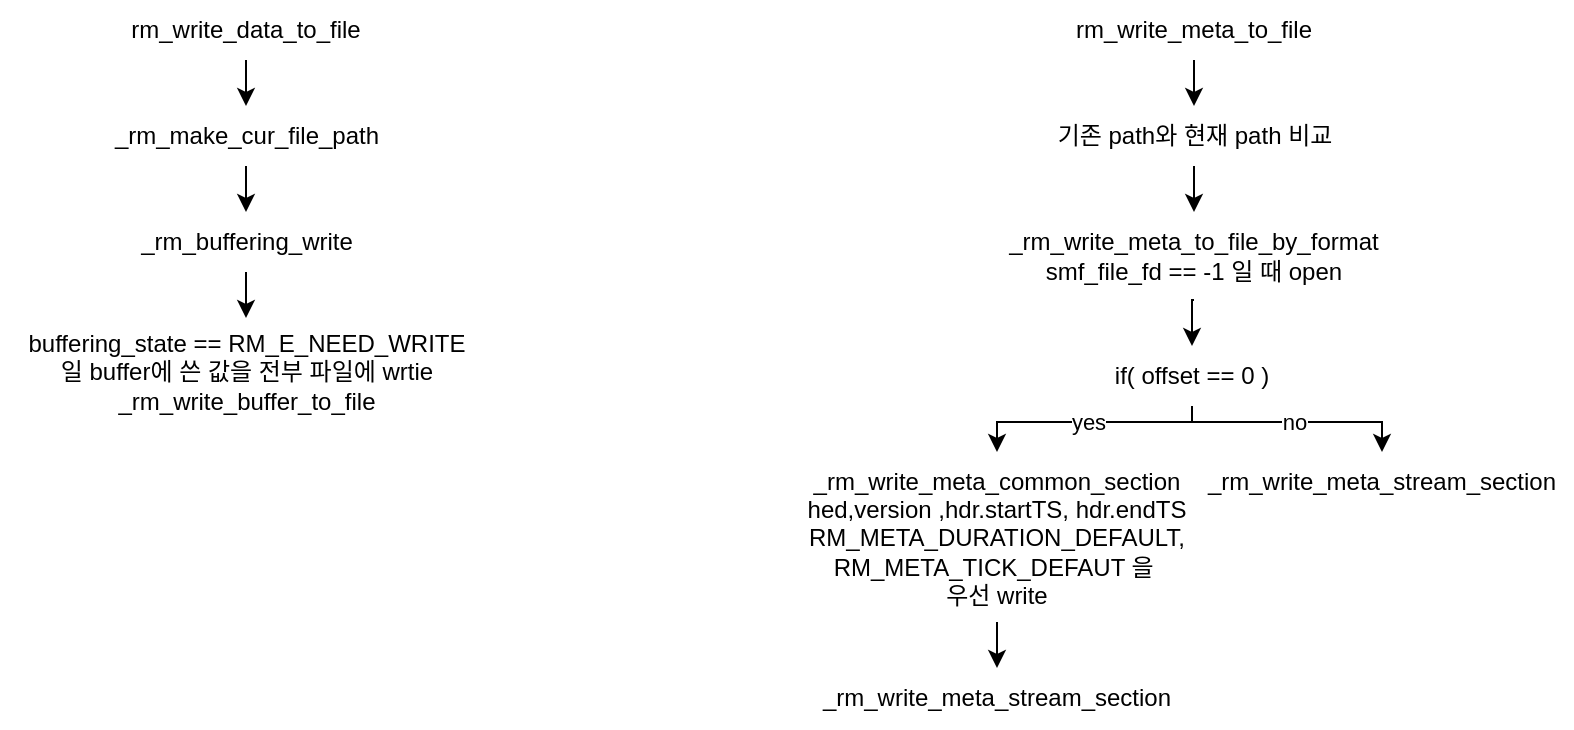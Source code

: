 <mxfile version="21.6.5" type="github">
  <diagram name="페이지-1" id="Zve-fHR-Un429lLLsyZV">
    <mxGraphModel dx="1450" dy="565" grid="0" gridSize="10" guides="1" tooltips="1" connect="1" arrows="1" fold="1" page="0" pageScale="1" pageWidth="827" pageHeight="1169" math="0" shadow="0">
      <root>
        <mxCell id="0" />
        <mxCell id="1" parent="0" />
        <mxCell id="bo2wdk6cWCxJMp5UY7U4-13" style="edgeStyle=orthogonalEdgeStyle;rounded=0;orthogonalLoop=1;jettySize=auto;html=1;exitX=0.5;exitY=1;exitDx=0;exitDy=0;entryX=0.5;entryY=0;entryDx=0;entryDy=0;" edge="1" parent="1" source="bo2wdk6cWCxJMp5UY7U4-1" target="bo2wdk6cWCxJMp5UY7U4-11">
          <mxGeometry relative="1" as="geometry" />
        </mxCell>
        <mxCell id="bo2wdk6cWCxJMp5UY7U4-1" value="rm_write_meta_to_file" style="text;html=1;strokeColor=none;fillColor=none;align=center;verticalAlign=middle;whiteSpace=wrap;rounded=0;" vertex="1" parent="1">
          <mxGeometry x="280" y="48" width="130" height="30" as="geometry" />
        </mxCell>
        <mxCell id="bo2wdk6cWCxJMp5UY7U4-8" style="edgeStyle=orthogonalEdgeStyle;rounded=0;orthogonalLoop=1;jettySize=auto;html=1;exitX=0.5;exitY=1;exitDx=0;exitDy=0;entryX=0.5;entryY=0;entryDx=0;entryDy=0;" edge="1" parent="1" source="bo2wdk6cWCxJMp5UY7U4-2" target="bo2wdk6cWCxJMp5UY7U4-4">
          <mxGeometry relative="1" as="geometry" />
        </mxCell>
        <mxCell id="bo2wdk6cWCxJMp5UY7U4-2" value="rm_write_data_to_file" style="text;html=1;strokeColor=none;fillColor=none;align=center;verticalAlign=middle;whiteSpace=wrap;rounded=0;" vertex="1" parent="1">
          <mxGeometry x="-194" y="48" width="130" height="30" as="geometry" />
        </mxCell>
        <mxCell id="bo2wdk6cWCxJMp5UY7U4-9" style="edgeStyle=orthogonalEdgeStyle;rounded=0;orthogonalLoop=1;jettySize=auto;html=1;exitX=0.5;exitY=1;exitDx=0;exitDy=0;entryX=0.5;entryY=0;entryDx=0;entryDy=0;" edge="1" parent="1" source="bo2wdk6cWCxJMp5UY7U4-4" target="bo2wdk6cWCxJMp5UY7U4-5">
          <mxGeometry relative="1" as="geometry" />
        </mxCell>
        <mxCell id="bo2wdk6cWCxJMp5UY7U4-4" value="_rm_make_cur_file_path" style="text;html=1;strokeColor=none;fillColor=none;align=center;verticalAlign=middle;whiteSpace=wrap;rounded=0;" vertex="1" parent="1">
          <mxGeometry x="-204.5" y="101" width="151" height="30" as="geometry" />
        </mxCell>
        <mxCell id="bo2wdk6cWCxJMp5UY7U4-10" style="edgeStyle=orthogonalEdgeStyle;rounded=0;orthogonalLoop=1;jettySize=auto;html=1;exitX=0.5;exitY=1;exitDx=0;exitDy=0;entryX=0.5;entryY=0;entryDx=0;entryDy=0;" edge="1" parent="1" source="bo2wdk6cWCxJMp5UY7U4-5" target="bo2wdk6cWCxJMp5UY7U4-7">
          <mxGeometry relative="1" as="geometry" />
        </mxCell>
        <mxCell id="bo2wdk6cWCxJMp5UY7U4-5" value="_rm_buffering_write" style="text;html=1;strokeColor=none;fillColor=none;align=center;verticalAlign=middle;whiteSpace=wrap;rounded=0;" vertex="1" parent="1">
          <mxGeometry x="-204.5" y="154" width="151" height="30" as="geometry" />
        </mxCell>
        <mxCell id="bo2wdk6cWCxJMp5UY7U4-7" value="buffering_state == RM_E_NEED_WRITE&lt;br&gt;일 buffer에 쓴 값을 전부 파일에 wrtie&lt;br&gt;_rm_write_buffer_to_file" style="text;html=1;strokeColor=none;fillColor=none;align=center;verticalAlign=middle;whiteSpace=wrap;rounded=0;" vertex="1" parent="1">
          <mxGeometry x="-251.5" y="207" width="245" height="53" as="geometry" />
        </mxCell>
        <mxCell id="bo2wdk6cWCxJMp5UY7U4-14" style="edgeStyle=orthogonalEdgeStyle;rounded=0;orthogonalLoop=1;jettySize=auto;html=1;exitX=0.5;exitY=1;exitDx=0;exitDy=0;entryX=0.5;entryY=0;entryDx=0;entryDy=0;" edge="1" parent="1" source="bo2wdk6cWCxJMp5UY7U4-11" target="bo2wdk6cWCxJMp5UY7U4-12">
          <mxGeometry relative="1" as="geometry" />
        </mxCell>
        <mxCell id="bo2wdk6cWCxJMp5UY7U4-11" value="기존 path와 현재 path 비교" style="text;html=1;strokeColor=none;fillColor=none;align=center;verticalAlign=middle;whiteSpace=wrap;rounded=0;" vertex="1" parent="1">
          <mxGeometry x="258.5" y="101" width="173" height="30" as="geometry" />
        </mxCell>
        <mxCell id="bo2wdk6cWCxJMp5UY7U4-16" style="edgeStyle=orthogonalEdgeStyle;rounded=0;orthogonalLoop=1;jettySize=auto;html=1;exitX=0.5;exitY=1;exitDx=0;exitDy=0;entryX=0.5;entryY=0;entryDx=0;entryDy=0;" edge="1" parent="1" source="bo2wdk6cWCxJMp5UY7U4-12" target="bo2wdk6cWCxJMp5UY7U4-15">
          <mxGeometry relative="1" as="geometry" />
        </mxCell>
        <mxCell id="bo2wdk6cWCxJMp5UY7U4-12" value="_rm_write_meta_to_file_by_format&lt;br&gt;smf_file_fd == -1 일 때 open" style="text;html=1;strokeColor=none;fillColor=none;align=center;verticalAlign=middle;whiteSpace=wrap;rounded=0;" vertex="1" parent="1">
          <mxGeometry x="238.25" y="154" width="213.5" height="44" as="geometry" />
        </mxCell>
        <mxCell id="bo2wdk6cWCxJMp5UY7U4-22" value="yes" style="edgeStyle=orthogonalEdgeStyle;rounded=0;orthogonalLoop=1;jettySize=auto;html=1;exitX=0.5;exitY=1;exitDx=0;exitDy=0;entryX=0.5;entryY=0;entryDx=0;entryDy=0;" edge="1" parent="1" source="bo2wdk6cWCxJMp5UY7U4-15" target="bo2wdk6cWCxJMp5UY7U4-17">
          <mxGeometry relative="1" as="geometry">
            <Array as="points">
              <mxPoint x="344" y="259" />
              <mxPoint x="247" y="259" />
            </Array>
          </mxGeometry>
        </mxCell>
        <mxCell id="bo2wdk6cWCxJMp5UY7U4-23" value="no" style="edgeStyle=orthogonalEdgeStyle;rounded=0;orthogonalLoop=1;jettySize=auto;html=1;exitX=0.5;exitY=1;exitDx=0;exitDy=0;entryX=0.5;entryY=0;entryDx=0;entryDy=0;" edge="1" parent="1" source="bo2wdk6cWCxJMp5UY7U4-15" target="bo2wdk6cWCxJMp5UY7U4-18">
          <mxGeometry relative="1" as="geometry">
            <Array as="points">
              <mxPoint x="344" y="259" />
              <mxPoint x="439" y="259" />
            </Array>
          </mxGeometry>
        </mxCell>
        <mxCell id="bo2wdk6cWCxJMp5UY7U4-15" value="if( offset == 0 )" style="text;html=1;strokeColor=none;fillColor=none;align=center;verticalAlign=middle;whiteSpace=wrap;rounded=0;" vertex="1" parent="1">
          <mxGeometry x="279" y="221" width="130" height="30" as="geometry" />
        </mxCell>
        <mxCell id="bo2wdk6cWCxJMp5UY7U4-26" style="edgeStyle=orthogonalEdgeStyle;rounded=0;orthogonalLoop=1;jettySize=auto;html=1;exitX=0.5;exitY=1;exitDx=0;exitDy=0;entryX=0.5;entryY=0;entryDx=0;entryDy=0;" edge="1" parent="1" source="bo2wdk6cWCxJMp5UY7U4-17" target="bo2wdk6cWCxJMp5UY7U4-25">
          <mxGeometry relative="1" as="geometry" />
        </mxCell>
        <mxCell id="bo2wdk6cWCxJMp5UY7U4-17" value="_rm_write_meta_common_section&lt;br&gt;hed,version ,hdr.startTS, hdr.endTS&lt;br&gt;RM_META_DURATION_DEFAULT, RM_META_TICK_DEFAUT 을&amp;nbsp;&lt;br&gt;우선 write" style="text;html=1;strokeColor=none;fillColor=none;align=center;verticalAlign=middle;whiteSpace=wrap;rounded=0;" vertex="1" parent="1">
          <mxGeometry x="149" y="274" width="195" height="85" as="geometry" />
        </mxCell>
        <mxCell id="bo2wdk6cWCxJMp5UY7U4-18" value="_rm_write_meta_stream_section" style="text;html=1;strokeColor=none;fillColor=none;align=center;verticalAlign=middle;whiteSpace=wrap;rounded=0;" vertex="1" parent="1">
          <mxGeometry x="344" y="274" width="190" height="30" as="geometry" />
        </mxCell>
        <mxCell id="bo2wdk6cWCxJMp5UY7U4-25" value="_rm_write_meta_stream_section" style="text;html=1;strokeColor=none;fillColor=none;align=center;verticalAlign=middle;whiteSpace=wrap;rounded=0;" vertex="1" parent="1">
          <mxGeometry x="152.25" y="382" width="188.5" height="30" as="geometry" />
        </mxCell>
      </root>
    </mxGraphModel>
  </diagram>
</mxfile>
